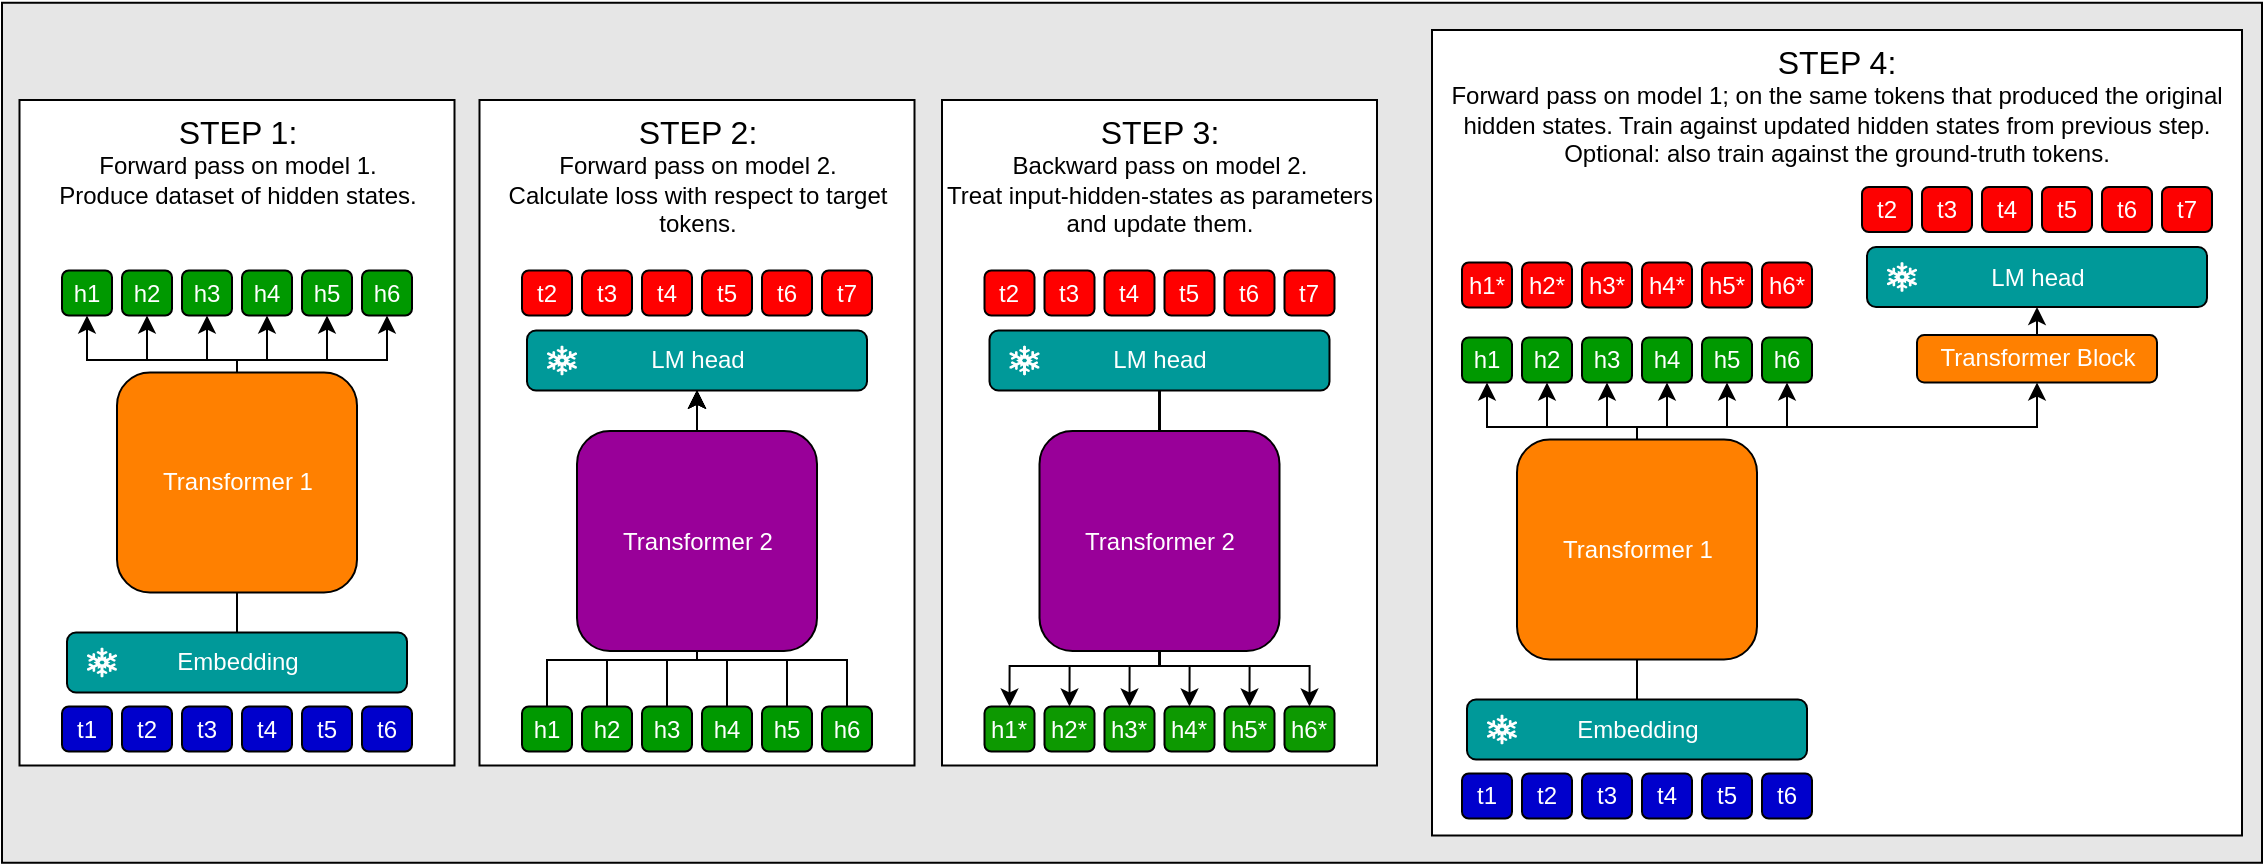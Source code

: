 <mxfile version="26.0.7">
  <diagram name="Seite-1" id="cMu12UTUHUqs-usWebE3">
    <mxGraphModel dx="954" dy="674" grid="1" gridSize="10" guides="1" tooltips="1" connect="1" arrows="1" fold="1" page="1" pageScale="1" pageWidth="827" pageHeight="1169" math="0" shadow="0">
      <root>
        <mxCell id="0" />
        <mxCell id="1" parent="0" />
        <mxCell id="oK9O7coXOYyoZTUPbsf2-367" value="" style="rounded=0;whiteSpace=wrap;html=1;fillColor=#E6E6E6;" parent="1" vertex="1">
          <mxGeometry x="50" y="361.38" width="1130" height="430" as="geometry" />
        </mxCell>
        <mxCell id="oK9O7coXOYyoZTUPbsf2-366" value="&lt;font style=&quot;font-size: 16px;&quot;&gt;STEP 4:&lt;/font&gt;&lt;div&gt;Forward pass on model 1; on the same tokens that produced the original hidden states. Train against updated hidden states from previous step.&lt;/div&gt;&lt;div&gt;Optional: also train against the ground-truth tokens.&lt;/div&gt;" style="rounded=0;whiteSpace=wrap;html=1;fillColor=#FFFFFF;verticalAlign=top;" parent="1" vertex="1">
          <mxGeometry x="765" y="375" width="405" height="402.75" as="geometry" />
        </mxCell>
        <mxCell id="oK9O7coXOYyoZTUPbsf2-365" value="&lt;font style=&quot;font-size: 16px;&quot;&gt;STEP 3:&lt;/font&gt;&lt;div&gt;Backward pass on model 2.&lt;/div&gt;&lt;div&gt;Treat input-hidden-states as parameters and update them.&lt;/div&gt;" style="rounded=0;whiteSpace=wrap;html=1;fillColor=#FFFFFF;verticalAlign=top;" parent="1" vertex="1">
          <mxGeometry x="520" y="410" width="217.5" height="332.75" as="geometry" />
        </mxCell>
        <mxCell id="oK9O7coXOYyoZTUPbsf2-364" value="&lt;font style=&quot;font-size: 16px;&quot;&gt;STEP 2:&lt;/font&gt;&lt;div&gt;Forward pass on model 2.&lt;/div&gt;&lt;div&gt;Calculate loss with respect to target tokens.&lt;/div&gt;" style="rounded=0;whiteSpace=wrap;html=1;fillColor=#FFFFFF;verticalAlign=top;" parent="1" vertex="1">
          <mxGeometry x="288.75" y="410" width="217.5" height="332.75" as="geometry" />
        </mxCell>
        <mxCell id="oK9O7coXOYyoZTUPbsf2-363" value="&lt;font style=&quot;font-size: 16px;&quot;&gt;STEP 1:&lt;/font&gt;&lt;div&gt;Forward pass on model 1.&lt;/div&gt;&lt;div&gt;Produce dataset of hidden states.&lt;/div&gt;" style="rounded=0;whiteSpace=wrap;html=1;fillColor=#FFFFFF;verticalAlign=top;" parent="1" vertex="1">
          <mxGeometry x="58.75" y="410" width="217.5" height="332.75" as="geometry" />
        </mxCell>
        <mxCell id="oK9O7coXOYyoZTUPbsf2-262" value="h1*" style="rounded=1;whiteSpace=wrap;html=1;fillColor=light-dark(#fd0101, #32b532);fontColor=#FFFFFF;" parent="1" vertex="1">
          <mxGeometry x="780" y="491.25" width="25" height="22.5" as="geometry" />
        </mxCell>
        <mxCell id="oK9O7coXOYyoZTUPbsf2-263" value="h2*" style="rounded=1;whiteSpace=wrap;html=1;fillColor=light-dark(#fd0101, #32b532);fontColor=#FFFFFF;" parent="1" vertex="1">
          <mxGeometry x="810" y="491.25" width="25" height="22.5" as="geometry" />
        </mxCell>
        <mxCell id="oK9O7coXOYyoZTUPbsf2-264" value="h3*" style="rounded=1;whiteSpace=wrap;html=1;fillColor=light-dark(#fd0101, #32b532);fontColor=#FFFFFF;" parent="1" vertex="1">
          <mxGeometry x="840" y="491.25" width="25" height="22.5" as="geometry" />
        </mxCell>
        <mxCell id="oK9O7coXOYyoZTUPbsf2-265" value="h4*" style="rounded=1;whiteSpace=wrap;html=1;fillColor=light-dark(#fd0101, #32b532);fontColor=#FFFFFF;" parent="1" vertex="1">
          <mxGeometry x="870" y="491.25" width="25" height="22.5" as="geometry" />
        </mxCell>
        <mxCell id="oK9O7coXOYyoZTUPbsf2-266" value="h5*" style="rounded=1;whiteSpace=wrap;html=1;fillColor=light-dark(#fd0101, #32b532);fontColor=#FFFFFF;" parent="1" vertex="1">
          <mxGeometry x="900" y="491.25" width="25" height="22.5" as="geometry" />
        </mxCell>
        <mxCell id="oK9O7coXOYyoZTUPbsf2-267" value="h6*" style="rounded=1;whiteSpace=wrap;html=1;fillColor=light-dark(#fd0101, #32b532);fontColor=#FFFFFF;" parent="1" vertex="1">
          <mxGeometry x="930" y="491.25" width="25" height="22.5" as="geometry" />
        </mxCell>
        <mxCell id="oK9O7coXOYyoZTUPbsf2-268" style="edgeStyle=orthogonalEdgeStyle;rounded=0;orthogonalLoop=1;jettySize=auto;html=1;exitX=0.5;exitY=0;exitDx=0;exitDy=0;entryX=0.5;entryY=1;entryDx=0;entryDy=0;" parent="1" source="oK9O7coXOYyoZTUPbsf2-274" target="oK9O7coXOYyoZTUPbsf2-298" edge="1">
          <mxGeometry relative="1" as="geometry">
            <Array as="points">
              <mxPoint x="168" y="540" />
              <mxPoint x="93" y="540" />
            </Array>
          </mxGeometry>
        </mxCell>
        <mxCell id="oK9O7coXOYyoZTUPbsf2-269" style="edgeStyle=orthogonalEdgeStyle;rounded=0;orthogonalLoop=1;jettySize=auto;html=1;exitX=0.5;exitY=0;exitDx=0;exitDy=0;entryX=0.5;entryY=1;entryDx=0;entryDy=0;" parent="1" source="oK9O7coXOYyoZTUPbsf2-274" target="oK9O7coXOYyoZTUPbsf2-299" edge="1">
          <mxGeometry relative="1" as="geometry">
            <Array as="points">
              <mxPoint x="168" y="540" />
              <mxPoint x="123" y="540" />
            </Array>
          </mxGeometry>
        </mxCell>
        <mxCell id="oK9O7coXOYyoZTUPbsf2-270" style="edgeStyle=orthogonalEdgeStyle;rounded=0;orthogonalLoop=1;jettySize=auto;html=1;exitX=0.5;exitY=0;exitDx=0;exitDy=0;entryX=0.5;entryY=1;entryDx=0;entryDy=0;" parent="1" source="oK9O7coXOYyoZTUPbsf2-274" target="oK9O7coXOYyoZTUPbsf2-300" edge="1">
          <mxGeometry relative="1" as="geometry">
            <Array as="points">
              <mxPoint x="168" y="540" />
              <mxPoint x="153" y="540" />
            </Array>
          </mxGeometry>
        </mxCell>
        <mxCell id="oK9O7coXOYyoZTUPbsf2-271" style="edgeStyle=orthogonalEdgeStyle;rounded=0;orthogonalLoop=1;jettySize=auto;html=1;exitX=0.5;exitY=0;exitDx=0;exitDy=0;entryX=0.5;entryY=1;entryDx=0;entryDy=0;" parent="1" source="oK9O7coXOYyoZTUPbsf2-274" target="oK9O7coXOYyoZTUPbsf2-301" edge="1">
          <mxGeometry relative="1" as="geometry">
            <Array as="points">
              <mxPoint x="168" y="540" />
              <mxPoint x="183" y="540" />
            </Array>
          </mxGeometry>
        </mxCell>
        <mxCell id="oK9O7coXOYyoZTUPbsf2-272" style="edgeStyle=orthogonalEdgeStyle;rounded=0;orthogonalLoop=1;jettySize=auto;html=1;exitX=0.5;exitY=0;exitDx=0;exitDy=0;entryX=0.5;entryY=1;entryDx=0;entryDy=0;" parent="1" source="oK9O7coXOYyoZTUPbsf2-274" target="oK9O7coXOYyoZTUPbsf2-302" edge="1">
          <mxGeometry relative="1" as="geometry">
            <Array as="points">
              <mxPoint x="168" y="540" />
              <mxPoint x="213" y="540" />
            </Array>
          </mxGeometry>
        </mxCell>
        <mxCell id="oK9O7coXOYyoZTUPbsf2-273" style="edgeStyle=orthogonalEdgeStyle;rounded=0;orthogonalLoop=1;jettySize=auto;html=1;exitX=0.5;exitY=0;exitDx=0;exitDy=0;entryX=0.5;entryY=1;entryDx=0;entryDy=0;" parent="1" source="oK9O7coXOYyoZTUPbsf2-274" target="oK9O7coXOYyoZTUPbsf2-303" edge="1">
          <mxGeometry relative="1" as="geometry">
            <Array as="points">
              <mxPoint x="168" y="540" />
              <mxPoint x="243" y="540" />
            </Array>
          </mxGeometry>
        </mxCell>
        <mxCell id="oK9O7coXOYyoZTUPbsf2-274" value="Embedding" style="rounded=1;whiteSpace=wrap;html=1;fillColor=#009999;fontColor=#FFFFFF;" parent="1" vertex="1">
          <mxGeometry x="82.5" y="676.25" width="170" height="30" as="geometry" />
        </mxCell>
        <mxCell id="oK9O7coXOYyoZTUPbsf2-275" value="" style="shape=mxgraph.signs.nature.snowflake;html=1;pointerEvents=1;fillColor=#FFFFFF;strokeColor=none;verticalLabelPosition=bottom;verticalAlign=top;align=center;" parent="1" vertex="1">
          <mxGeometry x="92.5" y="683.75" width="15" height="15" as="geometry" />
        </mxCell>
        <mxCell id="oK9O7coXOYyoZTUPbsf2-276" value="LM head" style="rounded=1;whiteSpace=wrap;html=1;fillColor=#009999;fontColor=#FFFFFF;" parent="1" vertex="1">
          <mxGeometry x="312.5" y="525.25" width="170" height="30" as="geometry" />
        </mxCell>
        <mxCell id="oK9O7coXOYyoZTUPbsf2-277" value="" style="shape=mxgraph.signs.nature.snowflake;html=1;pointerEvents=1;fillColor=#FFFFFF;strokeColor=none;verticalLabelPosition=bottom;verticalAlign=top;align=center;" parent="1" vertex="1">
          <mxGeometry x="322.5" y="532.75" width="15" height="15" as="geometry" />
        </mxCell>
        <mxCell id="oK9O7coXOYyoZTUPbsf2-278" value="t1" style="rounded=1;whiteSpace=wrap;html=1;fillColor=#0000CC;fontColor=#FFFFFF;" parent="1" vertex="1">
          <mxGeometry x="80" y="713.25" width="25" height="22.5" as="geometry" />
        </mxCell>
        <mxCell id="oK9O7coXOYyoZTUPbsf2-279" value="t2" style="rounded=1;whiteSpace=wrap;html=1;fillColor=#0000CC;fontColor=#FFFFFF;" parent="1" vertex="1">
          <mxGeometry x="110" y="713.25" width="25" height="22.5" as="geometry" />
        </mxCell>
        <mxCell id="oK9O7coXOYyoZTUPbsf2-280" value="t3" style="rounded=1;whiteSpace=wrap;html=1;fillColor=#0000CC;fontColor=#FFFFFF;" parent="1" vertex="1">
          <mxGeometry x="140" y="713.25" width="25" height="22.5" as="geometry" />
        </mxCell>
        <mxCell id="oK9O7coXOYyoZTUPbsf2-281" value="t4" style="rounded=1;whiteSpace=wrap;html=1;fillColor=#0000CC;fontColor=#FFFFFF;" parent="1" vertex="1">
          <mxGeometry x="170" y="713.25" width="25" height="22.5" as="geometry" />
        </mxCell>
        <mxCell id="oK9O7coXOYyoZTUPbsf2-282" value="t5" style="rounded=1;whiteSpace=wrap;html=1;fillColor=#0000CC;fontColor=#FFFFFF;" parent="1" vertex="1">
          <mxGeometry x="200" y="713.25" width="25" height="22.5" as="geometry" />
        </mxCell>
        <mxCell id="oK9O7coXOYyoZTUPbsf2-283" value="t6" style="rounded=1;whiteSpace=wrap;html=1;fillColor=#0000CC;fontColor=#FFFFFF;" parent="1" vertex="1">
          <mxGeometry x="230" y="713.25" width="25" height="22.5" as="geometry" />
        </mxCell>
        <mxCell id="oK9O7coXOYyoZTUPbsf2-284" value="LM head" style="rounded=1;whiteSpace=wrap;html=1;fillColor=#009999;fontColor=#FFFFFF;" parent="1" vertex="1">
          <mxGeometry x="982.5" y="483.5" width="170" height="30" as="geometry" />
        </mxCell>
        <mxCell id="oK9O7coXOYyoZTUPbsf2-285" value="" style="shape=mxgraph.signs.nature.snowflake;html=1;pointerEvents=1;fillColor=#FFFFFF;strokeColor=none;verticalLabelPosition=bottom;verticalAlign=top;align=center;" parent="1" vertex="1">
          <mxGeometry x="992.5" y="491" width="15" height="15" as="geometry" />
        </mxCell>
        <mxCell id="oK9O7coXOYyoZTUPbsf2-286" value="t7" style="rounded=1;whiteSpace=wrap;html=1;fillColor=light-dark(#fd0101, #d4d4ff);fontColor=#FFFFFF;" parent="1" vertex="1">
          <mxGeometry x="1130" y="453.5" width="25" height="22.5" as="geometry" />
        </mxCell>
        <mxCell id="oK9O7coXOYyoZTUPbsf2-287" value="t2" style="rounded=1;whiteSpace=wrap;html=1;fillColor=light-dark(#fd0101, #d4d4ff);fontColor=#FFFFFF;" parent="1" vertex="1">
          <mxGeometry x="980" y="453.5" width="25" height="22.5" as="geometry" />
        </mxCell>
        <mxCell id="oK9O7coXOYyoZTUPbsf2-288" value="t3" style="rounded=1;whiteSpace=wrap;html=1;fillColor=light-dark(#fd0101, #d4d4ff);fontColor=#FFFFFF;" parent="1" vertex="1">
          <mxGeometry x="1010" y="453.5" width="25" height="22.5" as="geometry" />
        </mxCell>
        <mxCell id="oK9O7coXOYyoZTUPbsf2-289" value="t4" style="rounded=1;whiteSpace=wrap;html=1;fillColor=light-dark(#fd0101, #d4d4ff);fontColor=#FFFFFF;" parent="1" vertex="1">
          <mxGeometry x="1040" y="453.5" width="25" height="22.5" as="geometry" />
        </mxCell>
        <mxCell id="oK9O7coXOYyoZTUPbsf2-290" value="t5" style="rounded=1;whiteSpace=wrap;html=1;fillColor=light-dark(#fd0101, #d4d4ff);fontColor=#FFFFFF;" parent="1" vertex="1">
          <mxGeometry x="1070" y="453.5" width="25" height="22.5" as="geometry" />
        </mxCell>
        <mxCell id="oK9O7coXOYyoZTUPbsf2-291" value="t6" style="rounded=1;whiteSpace=wrap;html=1;fillColor=light-dark(#fd0101, #d4d4ff);fontColor=#FFFFFF;" parent="1" vertex="1">
          <mxGeometry x="1100" y="453.5" width="25" height="22.5" as="geometry" />
        </mxCell>
        <mxCell id="oK9O7coXOYyoZTUPbsf2-292" value="t7" style="rounded=1;whiteSpace=wrap;html=1;fillColor=#FF0000;fontColor=#FFFFFF;" parent="1" vertex="1">
          <mxGeometry x="460" y="495.25" width="25" height="22.5" as="geometry" />
        </mxCell>
        <mxCell id="oK9O7coXOYyoZTUPbsf2-293" value="t2" style="rounded=1;whiteSpace=wrap;html=1;fillColor=#FF0000;fontColor=#FFFFFF;" parent="1" vertex="1">
          <mxGeometry x="310" y="495.25" width="25" height="22.5" as="geometry" />
        </mxCell>
        <mxCell id="oK9O7coXOYyoZTUPbsf2-294" value="t3" style="rounded=1;whiteSpace=wrap;html=1;fillColor=#FF0000;fontColor=#FFFFFF;" parent="1" vertex="1">
          <mxGeometry x="340" y="495.25" width="25" height="22.5" as="geometry" />
        </mxCell>
        <mxCell id="oK9O7coXOYyoZTUPbsf2-295" value="t4" style="rounded=1;whiteSpace=wrap;html=1;fillColor=#FF0000;fontColor=#FFFFFF;" parent="1" vertex="1">
          <mxGeometry x="370" y="495.25" width="25" height="22.5" as="geometry" />
        </mxCell>
        <mxCell id="oK9O7coXOYyoZTUPbsf2-296" value="t5" style="rounded=1;whiteSpace=wrap;html=1;fillColor=#FF0000;fontColor=#FFFFFF;" parent="1" vertex="1">
          <mxGeometry x="400" y="495.25" width="25" height="22.5" as="geometry" />
        </mxCell>
        <mxCell id="oK9O7coXOYyoZTUPbsf2-297" value="t6" style="rounded=1;whiteSpace=wrap;html=1;fillColor=#FF0000;fontColor=#FFFFFF;" parent="1" vertex="1">
          <mxGeometry x="430" y="495.25" width="25" height="22.5" as="geometry" />
        </mxCell>
        <mxCell id="oK9O7coXOYyoZTUPbsf2-298" value="h1" style="rounded=1;whiteSpace=wrap;html=1;fillColor=#009900;fontColor=#FFFFFF;" parent="1" vertex="1">
          <mxGeometry x="80" y="495.25" width="25" height="22.5" as="geometry" />
        </mxCell>
        <mxCell id="oK9O7coXOYyoZTUPbsf2-299" value="h2" style="rounded=1;whiteSpace=wrap;html=1;fillColor=#009900;fontColor=#FFFFFF;" parent="1" vertex="1">
          <mxGeometry x="110" y="495.25" width="25" height="22.5" as="geometry" />
        </mxCell>
        <mxCell id="oK9O7coXOYyoZTUPbsf2-300" value="h3" style="rounded=1;whiteSpace=wrap;html=1;fillColor=#009900;fontColor=#FFFFFF;" parent="1" vertex="1">
          <mxGeometry x="140" y="495.25" width="25" height="22.5" as="geometry" />
        </mxCell>
        <mxCell id="oK9O7coXOYyoZTUPbsf2-301" value="h4" style="rounded=1;whiteSpace=wrap;html=1;fillColor=#009900;fontColor=#FFFFFF;" parent="1" vertex="1">
          <mxGeometry x="170" y="495.25" width="25" height="22.5" as="geometry" />
        </mxCell>
        <mxCell id="oK9O7coXOYyoZTUPbsf2-302" value="h5" style="rounded=1;whiteSpace=wrap;html=1;fillColor=#009900;fontColor=#FFFFFF;" parent="1" vertex="1">
          <mxGeometry x="200" y="495.25" width="25" height="22.5" as="geometry" />
        </mxCell>
        <mxCell id="oK9O7coXOYyoZTUPbsf2-303" value="h6" style="rounded=1;whiteSpace=wrap;html=1;fillColor=#009900;fontColor=#FFFFFF;" parent="1" vertex="1">
          <mxGeometry x="230" y="495.25" width="25" height="22.5" as="geometry" />
        </mxCell>
        <mxCell id="oK9O7coXOYyoZTUPbsf2-304" style="edgeStyle=orthogonalEdgeStyle;rounded=0;orthogonalLoop=1;jettySize=auto;html=1;exitX=0.5;exitY=1;exitDx=0;exitDy=0;entryX=0.5;entryY=0;entryDx=0;entryDy=0;" parent="1" source="oK9O7coXOYyoZTUPbsf2-310" target="oK9O7coXOYyoZTUPbsf2-318" edge="1">
          <mxGeometry relative="1" as="geometry">
            <Array as="points">
              <mxPoint x="629.25" y="693" />
              <mxPoint x="554.25" y="693" />
            </Array>
          </mxGeometry>
        </mxCell>
        <mxCell id="oK9O7coXOYyoZTUPbsf2-305" style="edgeStyle=orthogonalEdgeStyle;rounded=0;orthogonalLoop=1;jettySize=auto;html=1;exitX=0.5;exitY=1;exitDx=0;exitDy=0;entryX=0.5;entryY=0;entryDx=0;entryDy=0;" parent="1" source="oK9O7coXOYyoZTUPbsf2-310" target="oK9O7coXOYyoZTUPbsf2-319" edge="1">
          <mxGeometry relative="1" as="geometry">
            <Array as="points">
              <mxPoint x="629.25" y="693" />
              <mxPoint x="584.25" y="693" />
            </Array>
          </mxGeometry>
        </mxCell>
        <mxCell id="oK9O7coXOYyoZTUPbsf2-306" style="edgeStyle=orthogonalEdgeStyle;rounded=0;orthogonalLoop=1;jettySize=auto;html=1;exitX=0.5;exitY=1;exitDx=0;exitDy=0;entryX=0.5;entryY=0;entryDx=0;entryDy=0;" parent="1" source="oK9O7coXOYyoZTUPbsf2-310" target="oK9O7coXOYyoZTUPbsf2-320" edge="1">
          <mxGeometry relative="1" as="geometry">
            <Array as="points">
              <mxPoint x="629.25" y="693" />
              <mxPoint x="614.25" y="693" />
            </Array>
          </mxGeometry>
        </mxCell>
        <mxCell id="oK9O7coXOYyoZTUPbsf2-307" style="edgeStyle=orthogonalEdgeStyle;rounded=0;orthogonalLoop=1;jettySize=auto;html=1;exitX=0.5;exitY=1;exitDx=0;exitDy=0;entryX=0.5;entryY=0;entryDx=0;entryDy=0;" parent="1" source="oK9O7coXOYyoZTUPbsf2-310" target="oK9O7coXOYyoZTUPbsf2-321" edge="1">
          <mxGeometry relative="1" as="geometry">
            <Array as="points">
              <mxPoint x="629.25" y="693" />
              <mxPoint x="644.25" y="693" />
            </Array>
          </mxGeometry>
        </mxCell>
        <mxCell id="oK9O7coXOYyoZTUPbsf2-308" style="edgeStyle=orthogonalEdgeStyle;rounded=0;orthogonalLoop=1;jettySize=auto;html=1;exitX=0.5;exitY=1;exitDx=0;exitDy=0;entryX=0.5;entryY=0;entryDx=0;entryDy=0;" parent="1" source="oK9O7coXOYyoZTUPbsf2-310" target="oK9O7coXOYyoZTUPbsf2-322" edge="1">
          <mxGeometry relative="1" as="geometry">
            <Array as="points">
              <mxPoint x="629.25" y="693" />
              <mxPoint x="674.25" y="693" />
            </Array>
          </mxGeometry>
        </mxCell>
        <mxCell id="oK9O7coXOYyoZTUPbsf2-309" style="edgeStyle=orthogonalEdgeStyle;rounded=0;orthogonalLoop=1;jettySize=auto;html=1;exitX=0.5;exitY=1;exitDx=0;exitDy=0;entryX=0.5;entryY=0;entryDx=0;entryDy=0;" parent="1" source="oK9O7coXOYyoZTUPbsf2-310" target="oK9O7coXOYyoZTUPbsf2-323" edge="1">
          <mxGeometry relative="1" as="geometry">
            <Array as="points">
              <mxPoint x="629.25" y="693" />
              <mxPoint x="704.25" y="693" />
            </Array>
          </mxGeometry>
        </mxCell>
        <mxCell id="oK9O7coXOYyoZTUPbsf2-310" value="LM head" style="rounded=1;whiteSpace=wrap;html=1;fillColor=#009999;fontColor=#FFFFFF;" parent="1" vertex="1">
          <mxGeometry x="543.75" y="525.25" width="170" height="30" as="geometry" />
        </mxCell>
        <mxCell id="oK9O7coXOYyoZTUPbsf2-311" value="" style="shape=mxgraph.signs.nature.snowflake;html=1;pointerEvents=1;fillColor=#FFFFFF;strokeColor=none;verticalLabelPosition=bottom;verticalAlign=top;align=center;" parent="1" vertex="1">
          <mxGeometry x="553.75" y="532.75" width="15" height="15" as="geometry" />
        </mxCell>
        <mxCell id="oK9O7coXOYyoZTUPbsf2-312" value="t7" style="rounded=1;whiteSpace=wrap;html=1;fillColor=#FF0000;fontColor=#FFFFFF;" parent="1" vertex="1">
          <mxGeometry x="691.25" y="495.25" width="25" height="22.5" as="geometry" />
        </mxCell>
        <mxCell id="oK9O7coXOYyoZTUPbsf2-313" value="t2" style="rounded=1;whiteSpace=wrap;html=1;fillColor=#FF0000;fontColor=#FFFFFF;" parent="1" vertex="1">
          <mxGeometry x="541.25" y="495.25" width="25" height="22.5" as="geometry" />
        </mxCell>
        <mxCell id="oK9O7coXOYyoZTUPbsf2-314" value="t3" style="rounded=1;whiteSpace=wrap;html=1;fillColor=#FF0000;fontColor=#FFFFFF;" parent="1" vertex="1">
          <mxGeometry x="571.25" y="495.25" width="25" height="22.5" as="geometry" />
        </mxCell>
        <mxCell id="oK9O7coXOYyoZTUPbsf2-315" value="t4" style="rounded=1;whiteSpace=wrap;html=1;fillColor=#FF0000;fontColor=#FFFFFF;" parent="1" vertex="1">
          <mxGeometry x="601.25" y="495.25" width="25" height="22.5" as="geometry" />
        </mxCell>
        <mxCell id="oK9O7coXOYyoZTUPbsf2-316" value="t5" style="rounded=1;whiteSpace=wrap;html=1;fillColor=#FF0000;fontColor=#FFFFFF;" parent="1" vertex="1">
          <mxGeometry x="631.25" y="495.25" width="25" height="22.5" as="geometry" />
        </mxCell>
        <mxCell id="oK9O7coXOYyoZTUPbsf2-317" value="t6" style="rounded=1;whiteSpace=wrap;html=1;fillColor=#FF0000;fontColor=#FFFFFF;" parent="1" vertex="1">
          <mxGeometry x="661.25" y="495.25" width="25" height="22.5" as="geometry" />
        </mxCell>
        <mxCell id="oK9O7coXOYyoZTUPbsf2-318" value="h1*" style="rounded=1;whiteSpace=wrap;html=1;fillColor=light-dark(#0d9901, #32b532);fontColor=#FFFFFF;" parent="1" vertex="1">
          <mxGeometry x="541.25" y="713.25" width="25" height="22.5" as="geometry" />
        </mxCell>
        <mxCell id="oK9O7coXOYyoZTUPbsf2-319" value="h2*" style="rounded=1;whiteSpace=wrap;html=1;fillColor=light-dark(#0d9901, #32b532);fontColor=#FFFFFF;" parent="1" vertex="1">
          <mxGeometry x="571.25" y="713.25" width="25" height="22.5" as="geometry" />
        </mxCell>
        <mxCell id="oK9O7coXOYyoZTUPbsf2-320" value="h3*" style="rounded=1;whiteSpace=wrap;html=1;fillColor=light-dark(#0d9901, #32b532);fontColor=#FFFFFF;" parent="1" vertex="1">
          <mxGeometry x="601.25" y="713.25" width="25" height="22.5" as="geometry" />
        </mxCell>
        <mxCell id="oK9O7coXOYyoZTUPbsf2-321" value="h4*" style="rounded=1;whiteSpace=wrap;html=1;fillColor=light-dark(#0d9901, #32b532);fontColor=#FFFFFF;" parent="1" vertex="1">
          <mxGeometry x="631.25" y="713.25" width="25" height="22.5" as="geometry" />
        </mxCell>
        <mxCell id="oK9O7coXOYyoZTUPbsf2-322" value="h5*" style="rounded=1;whiteSpace=wrap;html=1;fillColor=light-dark(#0d9901, #32b532);fontColor=#FFFFFF;" parent="1" vertex="1">
          <mxGeometry x="661.25" y="713.25" width="25" height="22.5" as="geometry" />
        </mxCell>
        <mxCell id="oK9O7coXOYyoZTUPbsf2-323" value="h6*" style="rounded=1;whiteSpace=wrap;html=1;fillColor=light-dark(#0d9901, #32b532);fontColor=#FFFFFF;" parent="1" vertex="1">
          <mxGeometry x="691.25" y="713.25" width="25" height="22.5" as="geometry" />
        </mxCell>
        <mxCell id="oK9O7coXOYyoZTUPbsf2-324" value="Transformer 2" style="rounded=1;whiteSpace=wrap;html=1;fillColor=#990099;fontColor=#FFFFFF;" parent="1" vertex="1">
          <mxGeometry x="568.75" y="575.5" width="120" height="110" as="geometry" />
        </mxCell>
        <mxCell id="oK9O7coXOYyoZTUPbsf2-325" style="edgeStyle=orthogonalEdgeStyle;rounded=0;orthogonalLoop=1;jettySize=auto;html=1;exitX=0.5;exitY=0;exitDx=0;exitDy=0;entryX=0.5;entryY=1;entryDx=0;entryDy=0;" parent="1" source="oK9O7coXOYyoZTUPbsf2-326" target="oK9O7coXOYyoZTUPbsf2-276" edge="1">
          <mxGeometry relative="1" as="geometry">
            <Array as="points">
              <mxPoint x="323" y="690" />
              <mxPoint x="398" y="690" />
            </Array>
          </mxGeometry>
        </mxCell>
        <mxCell id="oK9O7coXOYyoZTUPbsf2-326" value="h1" style="rounded=1;whiteSpace=wrap;html=1;fillColor=#009900;fontColor=#FFFFFF;" parent="1" vertex="1">
          <mxGeometry x="310" y="713.25" width="25" height="22.5" as="geometry" />
        </mxCell>
        <mxCell id="oK9O7coXOYyoZTUPbsf2-327" style="edgeStyle=orthogonalEdgeStyle;rounded=0;orthogonalLoop=1;jettySize=auto;html=1;exitX=0.5;exitY=0;exitDx=0;exitDy=0;entryX=0.5;entryY=1;entryDx=0;entryDy=0;" parent="1" source="oK9O7coXOYyoZTUPbsf2-328" target="oK9O7coXOYyoZTUPbsf2-276" edge="1">
          <mxGeometry relative="1" as="geometry">
            <Array as="points">
              <mxPoint x="353" y="690" />
              <mxPoint x="398" y="690" />
            </Array>
          </mxGeometry>
        </mxCell>
        <mxCell id="oK9O7coXOYyoZTUPbsf2-328" value="h2" style="rounded=1;whiteSpace=wrap;html=1;fillColor=#009900;fontColor=#FFFFFF;" parent="1" vertex="1">
          <mxGeometry x="340" y="713.25" width="25" height="22.5" as="geometry" />
        </mxCell>
        <mxCell id="oK9O7coXOYyoZTUPbsf2-329" style="edgeStyle=orthogonalEdgeStyle;rounded=0;orthogonalLoop=1;jettySize=auto;html=1;exitX=0.5;exitY=0;exitDx=0;exitDy=0;entryX=0.5;entryY=1;entryDx=0;entryDy=0;" parent="1" source="oK9O7coXOYyoZTUPbsf2-330" target="oK9O7coXOYyoZTUPbsf2-276" edge="1">
          <mxGeometry relative="1" as="geometry">
            <Array as="points">
              <mxPoint x="383" y="690" />
              <mxPoint x="398" y="690" />
            </Array>
          </mxGeometry>
        </mxCell>
        <mxCell id="oK9O7coXOYyoZTUPbsf2-330" value="h3" style="rounded=1;whiteSpace=wrap;html=1;fillColor=#009900;fontColor=#FFFFFF;" parent="1" vertex="1">
          <mxGeometry x="370" y="713.25" width="25" height="22.5" as="geometry" />
        </mxCell>
        <mxCell id="oK9O7coXOYyoZTUPbsf2-331" style="edgeStyle=orthogonalEdgeStyle;rounded=0;orthogonalLoop=1;jettySize=auto;html=1;exitX=0.5;exitY=0;exitDx=0;exitDy=0;entryX=0.5;entryY=1;entryDx=0;entryDy=0;" parent="1" source="oK9O7coXOYyoZTUPbsf2-332" target="oK9O7coXOYyoZTUPbsf2-276" edge="1">
          <mxGeometry relative="1" as="geometry">
            <Array as="points">
              <mxPoint x="412" y="690" />
              <mxPoint x="398" y="690" />
            </Array>
          </mxGeometry>
        </mxCell>
        <mxCell id="oK9O7coXOYyoZTUPbsf2-332" value="h4" style="rounded=1;whiteSpace=wrap;html=1;fillColor=#009900;fontColor=#FFFFFF;" parent="1" vertex="1">
          <mxGeometry x="400" y="713.25" width="25" height="22.5" as="geometry" />
        </mxCell>
        <mxCell id="oK9O7coXOYyoZTUPbsf2-333" style="edgeStyle=orthogonalEdgeStyle;rounded=0;orthogonalLoop=1;jettySize=auto;html=1;exitX=0.5;exitY=0;exitDx=0;exitDy=0;entryX=0.5;entryY=1;entryDx=0;entryDy=0;" parent="1" source="oK9O7coXOYyoZTUPbsf2-334" target="oK9O7coXOYyoZTUPbsf2-276" edge="1">
          <mxGeometry relative="1" as="geometry">
            <Array as="points">
              <mxPoint x="442" y="690" />
              <mxPoint x="398" y="690" />
            </Array>
          </mxGeometry>
        </mxCell>
        <mxCell id="oK9O7coXOYyoZTUPbsf2-334" value="h5" style="rounded=1;whiteSpace=wrap;html=1;fillColor=#009900;fontColor=#FFFFFF;" parent="1" vertex="1">
          <mxGeometry x="430" y="713.25" width="25" height="22.5" as="geometry" />
        </mxCell>
        <mxCell id="oK9O7coXOYyoZTUPbsf2-335" style="edgeStyle=orthogonalEdgeStyle;rounded=0;orthogonalLoop=1;jettySize=auto;html=1;exitX=0.5;exitY=0;exitDx=0;exitDy=0;entryX=0.5;entryY=1;entryDx=0;entryDy=0;" parent="1" source="oK9O7coXOYyoZTUPbsf2-336" target="oK9O7coXOYyoZTUPbsf2-276" edge="1">
          <mxGeometry relative="1" as="geometry">
            <Array as="points">
              <mxPoint x="472" y="690" />
              <mxPoint x="398" y="690" />
            </Array>
          </mxGeometry>
        </mxCell>
        <mxCell id="oK9O7coXOYyoZTUPbsf2-336" value="h6" style="rounded=1;whiteSpace=wrap;html=1;fillColor=#009900;fontColor=#FFFFFF;" parent="1" vertex="1">
          <mxGeometry x="460" y="713.25" width="25" height="22.5" as="geometry" />
        </mxCell>
        <mxCell id="oK9O7coXOYyoZTUPbsf2-337" value="Transformer 2" style="rounded=1;whiteSpace=wrap;html=1;fillColor=#990099;fontColor=#FFFFFF;" parent="1" vertex="1">
          <mxGeometry x="337.5" y="575.5" width="120" height="110" as="geometry" />
        </mxCell>
        <mxCell id="oK9O7coXOYyoZTUPbsf2-338" value="Transformer 1" style="rounded=1;whiteSpace=wrap;html=1;fillColor=#FF8000;fontColor=#FFFFFF;" parent="1" vertex="1">
          <mxGeometry x="107.5" y="546.25" width="120" height="110" as="geometry" />
        </mxCell>
        <mxCell id="oK9O7coXOYyoZTUPbsf2-339" style="edgeStyle=orthogonalEdgeStyle;rounded=0;orthogonalLoop=1;jettySize=auto;html=1;exitX=0.5;exitY=0;exitDx=0;exitDy=0;entryX=0.5;entryY=1;entryDx=0;entryDy=0;" parent="1" source="oK9O7coXOYyoZTUPbsf2-345" target="oK9O7coXOYyoZTUPbsf2-353" edge="1">
          <mxGeometry relative="1" as="geometry">
            <Array as="points">
              <mxPoint x="868" y="573.5" />
              <mxPoint x="793" y="573.5" />
            </Array>
          </mxGeometry>
        </mxCell>
        <mxCell id="oK9O7coXOYyoZTUPbsf2-340" style="edgeStyle=orthogonalEdgeStyle;rounded=0;orthogonalLoop=1;jettySize=auto;html=1;exitX=0.5;exitY=0;exitDx=0;exitDy=0;entryX=0.5;entryY=1;entryDx=0;entryDy=0;" parent="1" source="oK9O7coXOYyoZTUPbsf2-345" target="oK9O7coXOYyoZTUPbsf2-354" edge="1">
          <mxGeometry relative="1" as="geometry">
            <Array as="points">
              <mxPoint x="868" y="573.5" />
              <mxPoint x="823" y="573.5" />
            </Array>
          </mxGeometry>
        </mxCell>
        <mxCell id="oK9O7coXOYyoZTUPbsf2-341" style="edgeStyle=orthogonalEdgeStyle;rounded=0;orthogonalLoop=1;jettySize=auto;html=1;exitX=0.5;exitY=0;exitDx=0;exitDy=0;entryX=0.5;entryY=1;entryDx=0;entryDy=0;" parent="1" source="oK9O7coXOYyoZTUPbsf2-345" target="oK9O7coXOYyoZTUPbsf2-355" edge="1">
          <mxGeometry relative="1" as="geometry">
            <Array as="points">
              <mxPoint x="868" y="573.5" />
              <mxPoint x="853" y="573.5" />
            </Array>
          </mxGeometry>
        </mxCell>
        <mxCell id="oK9O7coXOYyoZTUPbsf2-342" style="edgeStyle=orthogonalEdgeStyle;rounded=0;orthogonalLoop=1;jettySize=auto;html=1;exitX=0.5;exitY=0;exitDx=0;exitDy=0;entryX=0.5;entryY=1;entryDx=0;entryDy=0;" parent="1" source="oK9O7coXOYyoZTUPbsf2-345" target="oK9O7coXOYyoZTUPbsf2-356" edge="1">
          <mxGeometry relative="1" as="geometry">
            <Array as="points">
              <mxPoint x="868" y="573.5" />
              <mxPoint x="883" y="573.5" />
            </Array>
          </mxGeometry>
        </mxCell>
        <mxCell id="oK9O7coXOYyoZTUPbsf2-343" style="edgeStyle=orthogonalEdgeStyle;rounded=0;orthogonalLoop=1;jettySize=auto;html=1;exitX=0.5;exitY=0;exitDx=0;exitDy=0;entryX=0.5;entryY=1;entryDx=0;entryDy=0;" parent="1" source="oK9O7coXOYyoZTUPbsf2-345" target="oK9O7coXOYyoZTUPbsf2-357" edge="1">
          <mxGeometry relative="1" as="geometry">
            <Array as="points">
              <mxPoint x="868" y="573.5" />
              <mxPoint x="913" y="573.5" />
            </Array>
          </mxGeometry>
        </mxCell>
        <mxCell id="oK9O7coXOYyoZTUPbsf2-344" style="edgeStyle=orthogonalEdgeStyle;rounded=0;orthogonalLoop=1;jettySize=auto;html=1;exitX=0.5;exitY=0;exitDx=0;exitDy=0;entryX=0.5;entryY=1;entryDx=0;entryDy=0;" parent="1" source="oK9O7coXOYyoZTUPbsf2-345" target="oK9O7coXOYyoZTUPbsf2-358" edge="1">
          <mxGeometry relative="1" as="geometry">
            <Array as="points">
              <mxPoint x="868" y="573.5" />
              <mxPoint x="943" y="573.5" />
            </Array>
          </mxGeometry>
        </mxCell>
        <mxCell id="oK9O7coXOYyoZTUPbsf2-345" value="Embedding" style="rounded=1;whiteSpace=wrap;html=1;fillColor=#009999;fontColor=#FFFFFF;" parent="1" vertex="1">
          <mxGeometry x="782.5" y="709.75" width="170" height="30" as="geometry" />
        </mxCell>
        <mxCell id="oK9O7coXOYyoZTUPbsf2-346" value="" style="shape=mxgraph.signs.nature.snowflake;html=1;pointerEvents=1;fillColor=#FFFFFF;strokeColor=none;verticalLabelPosition=bottom;verticalAlign=top;align=center;" parent="1" vertex="1">
          <mxGeometry x="792.5" y="717.25" width="15" height="15" as="geometry" />
        </mxCell>
        <mxCell id="oK9O7coXOYyoZTUPbsf2-347" value="t1" style="rounded=1;whiteSpace=wrap;html=1;fillColor=#0000CC;fontColor=#FFFFFF;" parent="1" vertex="1">
          <mxGeometry x="780" y="746.75" width="25" height="22.5" as="geometry" />
        </mxCell>
        <mxCell id="oK9O7coXOYyoZTUPbsf2-348" value="t2" style="rounded=1;whiteSpace=wrap;html=1;fillColor=#0000CC;fontColor=#FFFFFF;" parent="1" vertex="1">
          <mxGeometry x="810" y="746.75" width="25" height="22.5" as="geometry" />
        </mxCell>
        <mxCell id="oK9O7coXOYyoZTUPbsf2-349" value="t3" style="rounded=1;whiteSpace=wrap;html=1;fillColor=#0000CC;fontColor=#FFFFFF;" parent="1" vertex="1">
          <mxGeometry x="840" y="746.75" width="25" height="22.5" as="geometry" />
        </mxCell>
        <mxCell id="oK9O7coXOYyoZTUPbsf2-350" value="t4" style="rounded=1;whiteSpace=wrap;html=1;fillColor=#0000CC;fontColor=#FFFFFF;" parent="1" vertex="1">
          <mxGeometry x="870" y="746.75" width="25" height="22.5" as="geometry" />
        </mxCell>
        <mxCell id="oK9O7coXOYyoZTUPbsf2-351" value="t5" style="rounded=1;whiteSpace=wrap;html=1;fillColor=#0000CC;fontColor=#FFFFFF;" parent="1" vertex="1">
          <mxGeometry x="900" y="746.75" width="25" height="22.5" as="geometry" />
        </mxCell>
        <mxCell id="oK9O7coXOYyoZTUPbsf2-352" value="t6" style="rounded=1;whiteSpace=wrap;html=1;fillColor=#0000CC;fontColor=#FFFFFF;" parent="1" vertex="1">
          <mxGeometry x="930" y="746.75" width="25" height="22.5" as="geometry" />
        </mxCell>
        <mxCell id="oK9O7coXOYyoZTUPbsf2-353" value="h1" style="rounded=1;whiteSpace=wrap;html=1;fillColor=#009900;fontColor=#FFFFFF;" parent="1" vertex="1">
          <mxGeometry x="780" y="528.75" width="25" height="22.5" as="geometry" />
        </mxCell>
        <mxCell id="oK9O7coXOYyoZTUPbsf2-354" value="h2" style="rounded=1;whiteSpace=wrap;html=1;fillColor=#009900;fontColor=#FFFFFF;" parent="1" vertex="1">
          <mxGeometry x="810" y="528.75" width="25" height="22.5" as="geometry" />
        </mxCell>
        <mxCell id="oK9O7coXOYyoZTUPbsf2-355" value="h3" style="rounded=1;whiteSpace=wrap;html=1;fillColor=#009900;fontColor=#FFFFFF;" parent="1" vertex="1">
          <mxGeometry x="840" y="528.75" width="25" height="22.5" as="geometry" />
        </mxCell>
        <mxCell id="oK9O7coXOYyoZTUPbsf2-356" value="h4" style="rounded=1;whiteSpace=wrap;html=1;fillColor=#009900;fontColor=#FFFFFF;" parent="1" vertex="1">
          <mxGeometry x="870" y="528.75" width="25" height="22.5" as="geometry" />
        </mxCell>
        <mxCell id="oK9O7coXOYyoZTUPbsf2-357" value="h5" style="rounded=1;whiteSpace=wrap;html=1;fillColor=#009900;fontColor=#FFFFFF;" parent="1" vertex="1">
          <mxGeometry x="900" y="528.75" width="25" height="22.5" as="geometry" />
        </mxCell>
        <mxCell id="oK9O7coXOYyoZTUPbsf2-358" value="h6" style="rounded=1;whiteSpace=wrap;html=1;fillColor=#009900;fontColor=#FFFFFF;" parent="1" vertex="1">
          <mxGeometry x="930" y="528.75" width="25" height="22.5" as="geometry" />
        </mxCell>
        <mxCell id="oK9O7coXOYyoZTUPbsf2-359" style="edgeStyle=orthogonalEdgeStyle;rounded=0;orthogonalLoop=1;jettySize=auto;html=1;exitX=0.5;exitY=0;exitDx=0;exitDy=0;entryX=0.5;entryY=1;entryDx=0;entryDy=0;" parent="1" source="oK9O7coXOYyoZTUPbsf2-360" target="oK9O7coXOYyoZTUPbsf2-362" edge="1">
          <mxGeometry relative="1" as="geometry">
            <Array as="points">
              <mxPoint x="868" y="573.5" />
              <mxPoint x="1068" y="573.5" />
            </Array>
          </mxGeometry>
        </mxCell>
        <mxCell id="oK9O7coXOYyoZTUPbsf2-360" value="Transformer 1" style="rounded=1;whiteSpace=wrap;html=1;fillColor=#FF8000;fontColor=#FFFFFF;" parent="1" vertex="1">
          <mxGeometry x="807.5" y="579.75" width="120" height="110" as="geometry" />
        </mxCell>
        <mxCell id="oK9O7coXOYyoZTUPbsf2-361" style="edgeStyle=orthogonalEdgeStyle;rounded=0;orthogonalLoop=1;jettySize=auto;html=1;exitX=0.5;exitY=0;exitDx=0;exitDy=0;entryX=0.5;entryY=1;entryDx=0;entryDy=0;" parent="1" source="oK9O7coXOYyoZTUPbsf2-362" target="oK9O7coXOYyoZTUPbsf2-284" edge="1">
          <mxGeometry relative="1" as="geometry" />
        </mxCell>
        <mxCell id="oK9O7coXOYyoZTUPbsf2-362" value="Transformer Block" style="rounded=1;whiteSpace=wrap;html=1;fillColor=#FF8000;fontColor=#FFFFFF;" parent="1" vertex="1">
          <mxGeometry x="1007.5" y="527.5" width="120" height="23.75" as="geometry" />
        </mxCell>
      </root>
    </mxGraphModel>
  </diagram>
</mxfile>
